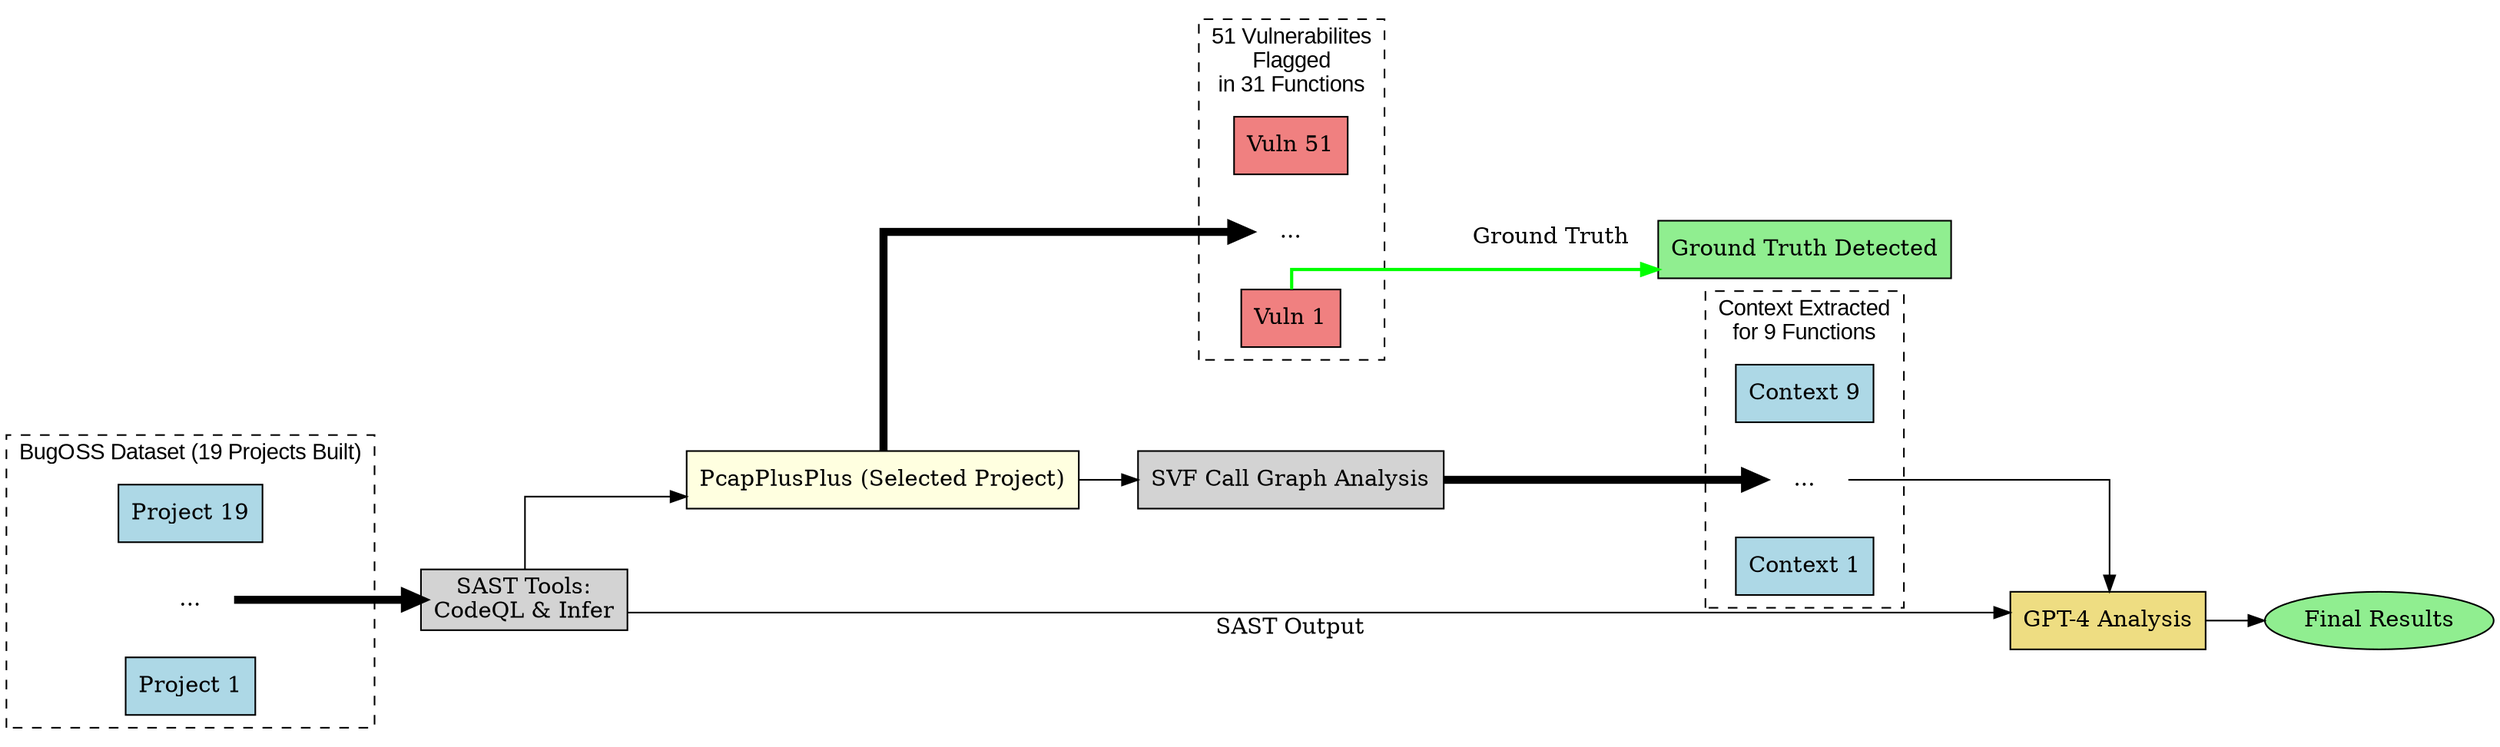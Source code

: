 digraph G {
    rankdir=LR;
    splines=ortho;
    fontname="Arial";
    node [shape=box, style=filled, fillcolor=lightgray];

    // Layer 1: BugOSS Dataset with 19 Projects Built
    subgraph cluster_bugoss {
        label="BugOSS Dataset (19 Projects Built)";
        style=dashed;
        proj1 [label="Project 19", fillcolor=lightblue];
        projx [label="...", shape=plaintext, fillcolor=none];
        proj19 [label="Project 1", fillcolor=lightblue];
    }

    // Layer 2: Static Analysis Tools
    sast_tools [label="SAST Tools:\nCodeQL & Infer", fillcolor=lightgray];

    // Layer 3: Filtered Project Selection
    pcapplusplus [label="PcapPlusPlus (Selected Project)", fillcolor=lightyellow];

    // Layer 4: Detected Vulnerabilities
    subgraph cluster_vulns {
        label="51 Vulnerabilites\nFlagged\nin 31 Functions";
        style=dashed;
        vuln51 [label="Vuln 51", fillcolor=lightcoral];
        vulnx [label="...", shape=plaintext, fillcolor=none];
        vuln1 [label="Vuln 1", fillcolor=lightcoral];
    }
    
    ground_truth [label="Ground Truth Detected", fillcolor=lightgreen];

    // Layer 5: Context Extraction via SVF
    svf [label="SVF Call Graph Analysis", fillcolor=lightgray];

    subgraph cluster_context {
        label="Context Extracted\nfor 9 Functions";
        style=dashed;
        ctx1 [label="Context 9", fillcolor=lightblue];
        ctxx [label="...", shape=plaintext, fillcolor=none];
        ctx9 [label="Context 1", fillcolor=lightblue];
    }

    // Layer 6: LLM Augmentation
    llm [label="GPT-4 Analysis", fillcolor=lightgoldenrod];

    // Layer 7: Results positioned below GPT-4 Analysis
    results [label="Final Results", shape=ellipse, fillcolor=lightgreen];
    {rank=same; results}

    // Edges (Workflow)
    projx -> sast_tools [penwidth=5];
    
    sast_tools -> pcapplusplus;
    pcapplusplus -> vulnx [penwidth=5];
    vuln1 -> ground_truth [color=green, penwidth=2, label="Ground Truth"];
    pcapplusplus -> svf;
    svf -> ctxx [penwidth=5];
    
    sast_tools -> llm [label="SAST Output"];
    ctxx -> llm;
    
    llm -> results;
}
